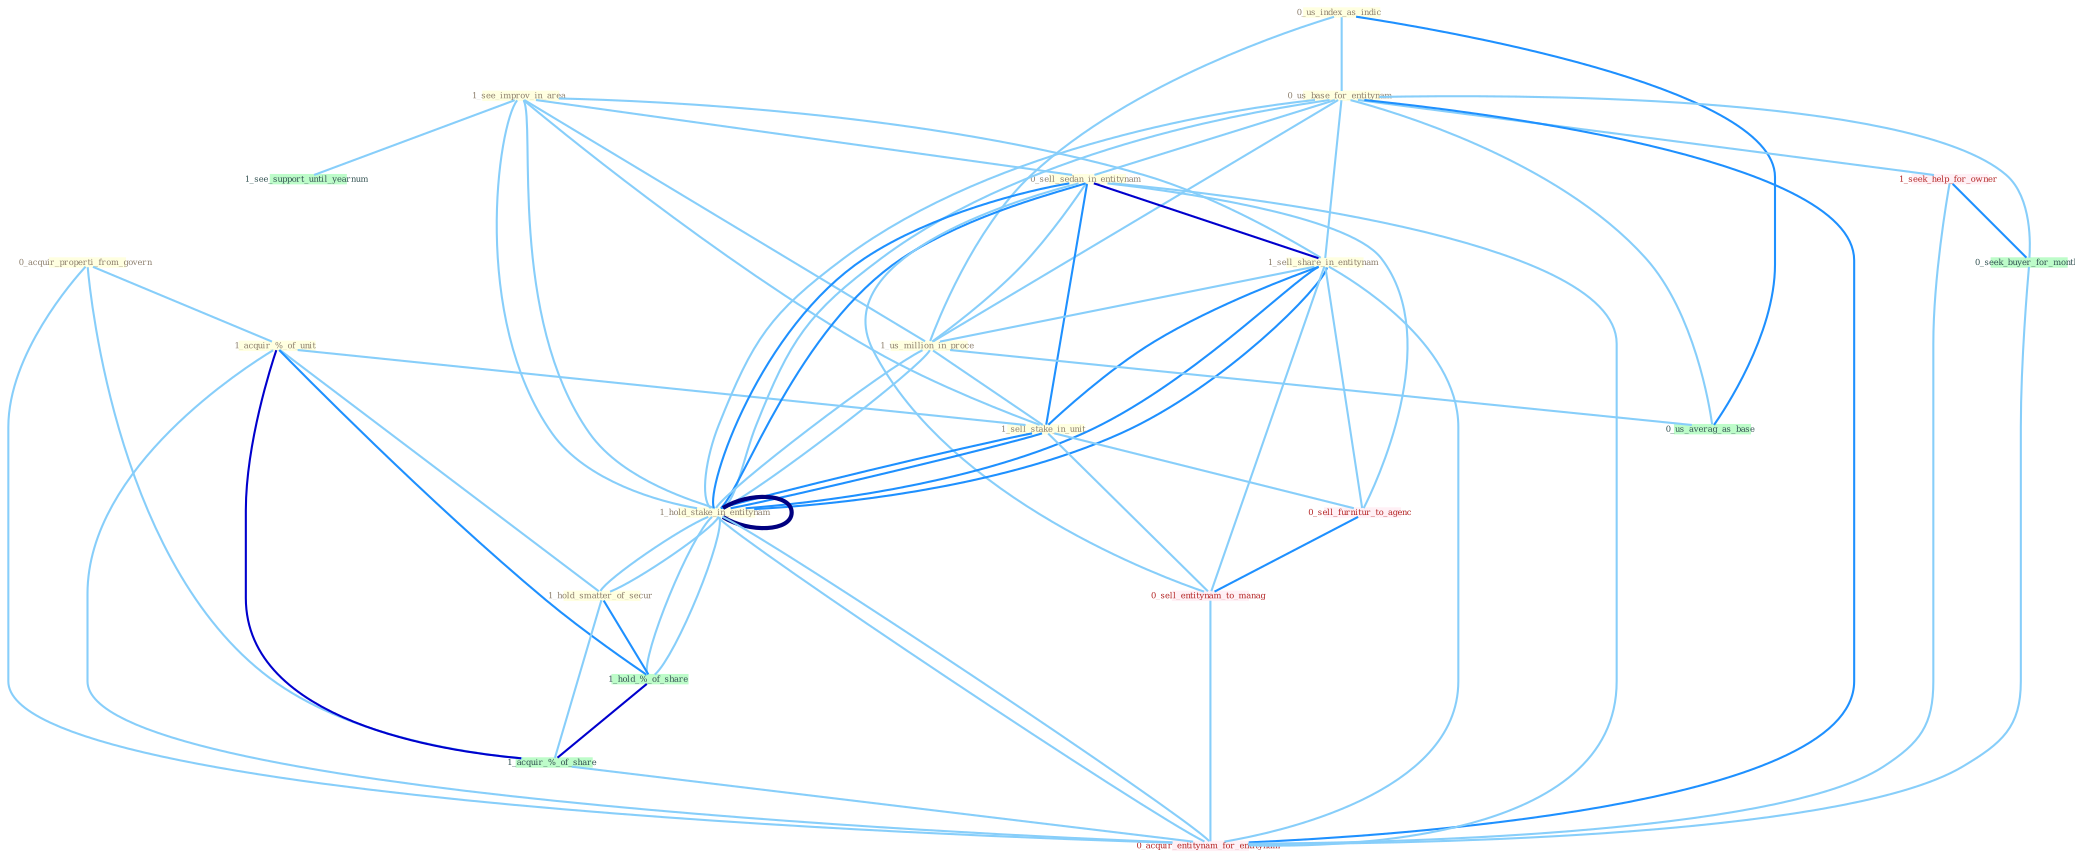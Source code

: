 Graph G{ 
    node
    [shape=polygon,style=filled,width=.5,height=.06,color="#BDFCC9",fixedsize=true,fontsize=4,
    fontcolor="#2f4f4f"];
    {node
    [color="#ffffe0", fontcolor="#8b7d6b"] "1_see_improv_in_area " "0_us_index_as_indic " "0_us_base_for_entitynam " "0_acquir_properti_from_govern " "1_acquir_%_of_unit " "0_sell_sedan_in_entitynam " "1_sell_share_in_entitynam " "1_us_million_in_proce " "1_sell_stake_in_unit " "1_hold_stake_in_entitynam " "1_hold_smatter_of_secur "}
{node [color="#fff0f5", fontcolor="#b22222"] "1_seek_help_for_owner " "0_sell_furnitur_to_agenc " "0_sell_entitynam_to_manag " "0_acquir_entitynam_for_entitynam "}
edge [color="#B0E2FF"];

	"1_see_improv_in_area " -- "0_sell_sedan_in_entitynam " [w="1", color="#87cefa" ];
	"1_see_improv_in_area " -- "1_sell_share_in_entitynam " [w="1", color="#87cefa" ];
	"1_see_improv_in_area " -- "1_us_million_in_proce " [w="1", color="#87cefa" ];
	"1_see_improv_in_area " -- "1_sell_stake_in_unit " [w="1", color="#87cefa" ];
	"1_see_improv_in_area " -- "1_hold_stake_in_entitynam " [w="1", color="#87cefa" ];
	"1_see_improv_in_area " -- "1_hold_stake_in_entitynam " [w="1", color="#87cefa" ];
	"1_see_improv_in_area " -- "1_see_support_until_yearnum " [w="1", color="#87cefa" ];
	"0_us_index_as_indic " -- "0_us_base_for_entitynam " [w="1", color="#87cefa" ];
	"0_us_index_as_indic " -- "1_us_million_in_proce " [w="1", color="#87cefa" ];
	"0_us_index_as_indic " -- "0_us_averag_as_base " [w="2", color="#1e90ff" , len=0.8];
	"0_us_base_for_entitynam " -- "0_sell_sedan_in_entitynam " [w="1", color="#87cefa" ];
	"0_us_base_for_entitynam " -- "1_sell_share_in_entitynam " [w="1", color="#87cefa" ];
	"0_us_base_for_entitynam " -- "1_us_million_in_proce " [w="1", color="#87cefa" ];
	"0_us_base_for_entitynam " -- "1_hold_stake_in_entitynam " [w="1", color="#87cefa" ];
	"0_us_base_for_entitynam " -- "1_hold_stake_in_entitynam " [w="1", color="#87cefa" ];
	"0_us_base_for_entitynam " -- "1_seek_help_for_owner " [w="1", color="#87cefa" ];
	"0_us_base_for_entitynam " -- "0_seek_buyer_for_month " [w="1", color="#87cefa" ];
	"0_us_base_for_entitynam " -- "0_us_averag_as_base " [w="1", color="#87cefa" ];
	"0_us_base_for_entitynam " -- "0_acquir_entitynam_for_entitynam " [w="2", color="#1e90ff" , len=0.8];
	"0_acquir_properti_from_govern " -- "1_acquir_%_of_unit " [w="1", color="#87cefa" ];
	"0_acquir_properti_from_govern " -- "1_acquir_%_of_share " [w="1", color="#87cefa" ];
	"0_acquir_properti_from_govern " -- "0_acquir_entitynam_for_entitynam " [w="1", color="#87cefa" ];
	"1_acquir_%_of_unit " -- "1_sell_stake_in_unit " [w="1", color="#87cefa" ];
	"1_acquir_%_of_unit " -- "1_hold_smatter_of_secur " [w="1", color="#87cefa" ];
	"1_acquir_%_of_unit " -- "1_hold_%_of_share " [w="2", color="#1e90ff" , len=0.8];
	"1_acquir_%_of_unit " -- "1_acquir_%_of_share " [w="3", color="#0000cd" , len=0.6];
	"1_acquir_%_of_unit " -- "0_acquir_entitynam_for_entitynam " [w="1", color="#87cefa" ];
	"0_sell_sedan_in_entitynam " -- "1_sell_share_in_entitynam " [w="3", color="#0000cd" , len=0.6];
	"0_sell_sedan_in_entitynam " -- "1_us_million_in_proce " [w="1", color="#87cefa" ];
	"0_sell_sedan_in_entitynam " -- "1_sell_stake_in_unit " [w="2", color="#1e90ff" , len=0.8];
	"0_sell_sedan_in_entitynam " -- "1_hold_stake_in_entitynam " [w="2", color="#1e90ff" , len=0.8];
	"0_sell_sedan_in_entitynam " -- "1_hold_stake_in_entitynam " [w="2", color="#1e90ff" , len=0.8];
	"0_sell_sedan_in_entitynam " -- "0_sell_furnitur_to_agenc " [w="1", color="#87cefa" ];
	"0_sell_sedan_in_entitynam " -- "0_sell_entitynam_to_manag " [w="1", color="#87cefa" ];
	"0_sell_sedan_in_entitynam " -- "0_acquir_entitynam_for_entitynam " [w="1", color="#87cefa" ];
	"1_sell_share_in_entitynam " -- "1_us_million_in_proce " [w="1", color="#87cefa" ];
	"1_sell_share_in_entitynam " -- "1_sell_stake_in_unit " [w="2", color="#1e90ff" , len=0.8];
	"1_sell_share_in_entitynam " -- "1_hold_stake_in_entitynam " [w="2", color="#1e90ff" , len=0.8];
	"1_sell_share_in_entitynam " -- "1_hold_stake_in_entitynam " [w="2", color="#1e90ff" , len=0.8];
	"1_sell_share_in_entitynam " -- "0_sell_furnitur_to_agenc " [w="1", color="#87cefa" ];
	"1_sell_share_in_entitynam " -- "0_sell_entitynam_to_manag " [w="1", color="#87cefa" ];
	"1_sell_share_in_entitynam " -- "0_acquir_entitynam_for_entitynam " [w="1", color="#87cefa" ];
	"1_us_million_in_proce " -- "1_sell_stake_in_unit " [w="1", color="#87cefa" ];
	"1_us_million_in_proce " -- "1_hold_stake_in_entitynam " [w="1", color="#87cefa" ];
	"1_us_million_in_proce " -- "1_hold_stake_in_entitynam " [w="1", color="#87cefa" ];
	"1_us_million_in_proce " -- "0_us_averag_as_base " [w="1", color="#87cefa" ];
	"1_sell_stake_in_unit " -- "1_hold_stake_in_entitynam " [w="2", color="#1e90ff" , len=0.8];
	"1_sell_stake_in_unit " -- "1_hold_stake_in_entitynam " [w="2", color="#1e90ff" , len=0.8];
	"1_sell_stake_in_unit " -- "0_sell_furnitur_to_agenc " [w="1", color="#87cefa" ];
	"1_sell_stake_in_unit " -- "0_sell_entitynam_to_manag " [w="1", color="#87cefa" ];
	"1_hold_stake_in_entitynam " -- "1_hold_smatter_of_secur " [w="1", color="#87cefa" ];
	"1_hold_stake_in_entitynam " -- "1_hold_%_of_share " [w="1", color="#87cefa" ];
	"1_hold_stake_in_entitynam " -- "1_hold_stake_in_entitynam " [w="4", style=bold, color="#000080", len=0.4];
	"1_hold_stake_in_entitynam " -- "0_acquir_entitynam_for_entitynam " [w="1", color="#87cefa" ];
	"1_hold_smatter_of_secur " -- "1_hold_%_of_share " [w="2", color="#1e90ff" , len=0.8];
	"1_hold_smatter_of_secur " -- "1_hold_stake_in_entitynam " [w="1", color="#87cefa" ];
	"1_hold_smatter_of_secur " -- "1_acquir_%_of_share " [w="1", color="#87cefa" ];
	"1_hold_%_of_share " -- "1_hold_stake_in_entitynam " [w="1", color="#87cefa" ];
	"1_hold_%_of_share " -- "1_acquir_%_of_share " [w="3", color="#0000cd" , len=0.6];
	"1_hold_stake_in_entitynam " -- "0_acquir_entitynam_for_entitynam " [w="1", color="#87cefa" ];
	"1_seek_help_for_owner " -- "0_seek_buyer_for_month " [w="2", color="#1e90ff" , len=0.8];
	"1_seek_help_for_owner " -- "0_acquir_entitynam_for_entitynam " [w="1", color="#87cefa" ];
	"0_seek_buyer_for_month " -- "0_acquir_entitynam_for_entitynam " [w="1", color="#87cefa" ];
	"1_acquir_%_of_share " -- "0_acquir_entitynam_for_entitynam " [w="1", color="#87cefa" ];
	"0_sell_furnitur_to_agenc " -- "0_sell_entitynam_to_manag " [w="2", color="#1e90ff" , len=0.8];
	"0_sell_entitynam_to_manag " -- "0_acquir_entitynam_for_entitynam " [w="1", color="#87cefa" ];
}